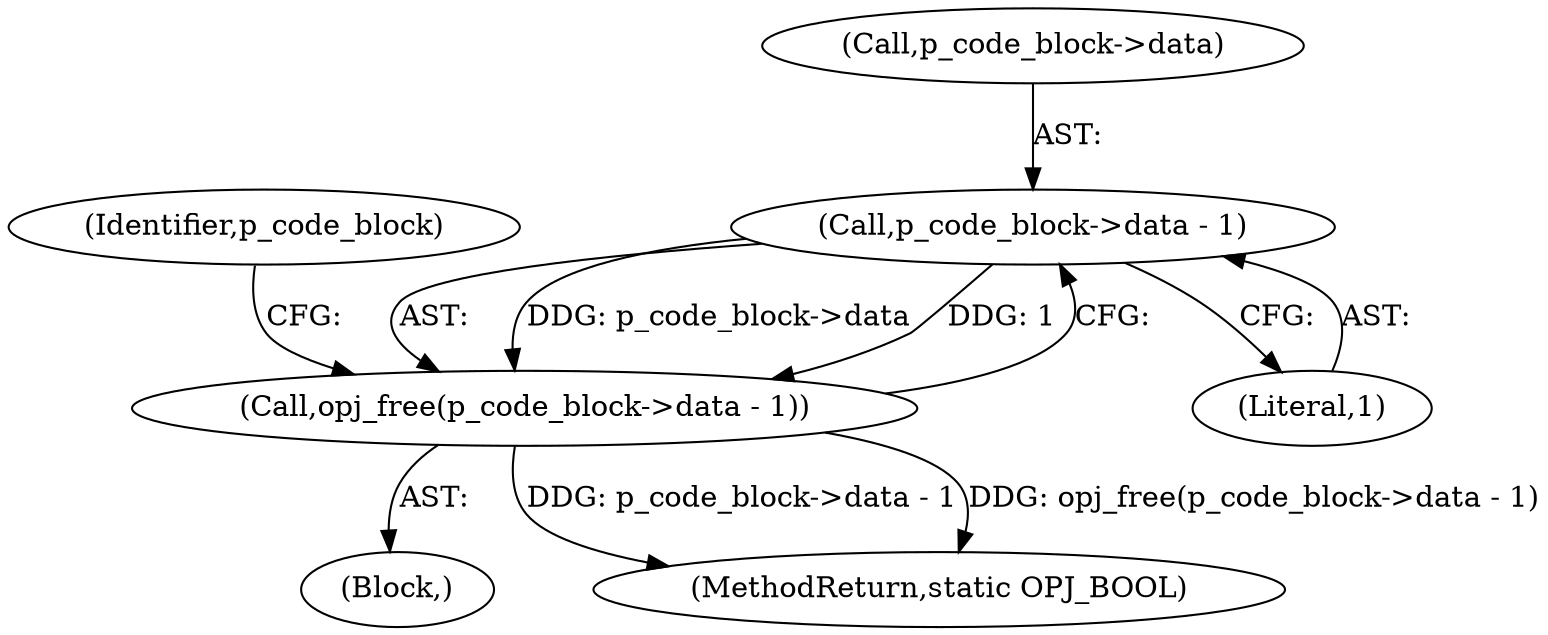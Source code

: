 digraph "0_openjpeg_afb308b9ccbe129608c9205cf3bb39bbefad90b9@pointer" {
"1000153" [label="(Call,p_code_block->data - 1)"];
"1000152" [label="(Call,opj_free(p_code_block->data - 1))"];
"1000160" [label="(Identifier,p_code_block)"];
"1000153" [label="(Call,p_code_block->data - 1)"];
"1000151" [label="(Block,)"];
"1000157" [label="(Literal,1)"];
"1000152" [label="(Call,opj_free(p_code_block->data - 1))"];
"1000200" [label="(MethodReturn,static OPJ_BOOL)"];
"1000154" [label="(Call,p_code_block->data)"];
"1000153" -> "1000152"  [label="AST: "];
"1000153" -> "1000157"  [label="CFG: "];
"1000154" -> "1000153"  [label="AST: "];
"1000157" -> "1000153"  [label="AST: "];
"1000152" -> "1000153"  [label="CFG: "];
"1000153" -> "1000152"  [label="DDG: p_code_block->data"];
"1000153" -> "1000152"  [label="DDG: 1"];
"1000152" -> "1000151"  [label="AST: "];
"1000160" -> "1000152"  [label="CFG: "];
"1000152" -> "1000200"  [label="DDG: p_code_block->data - 1"];
"1000152" -> "1000200"  [label="DDG: opj_free(p_code_block->data - 1)"];
}
